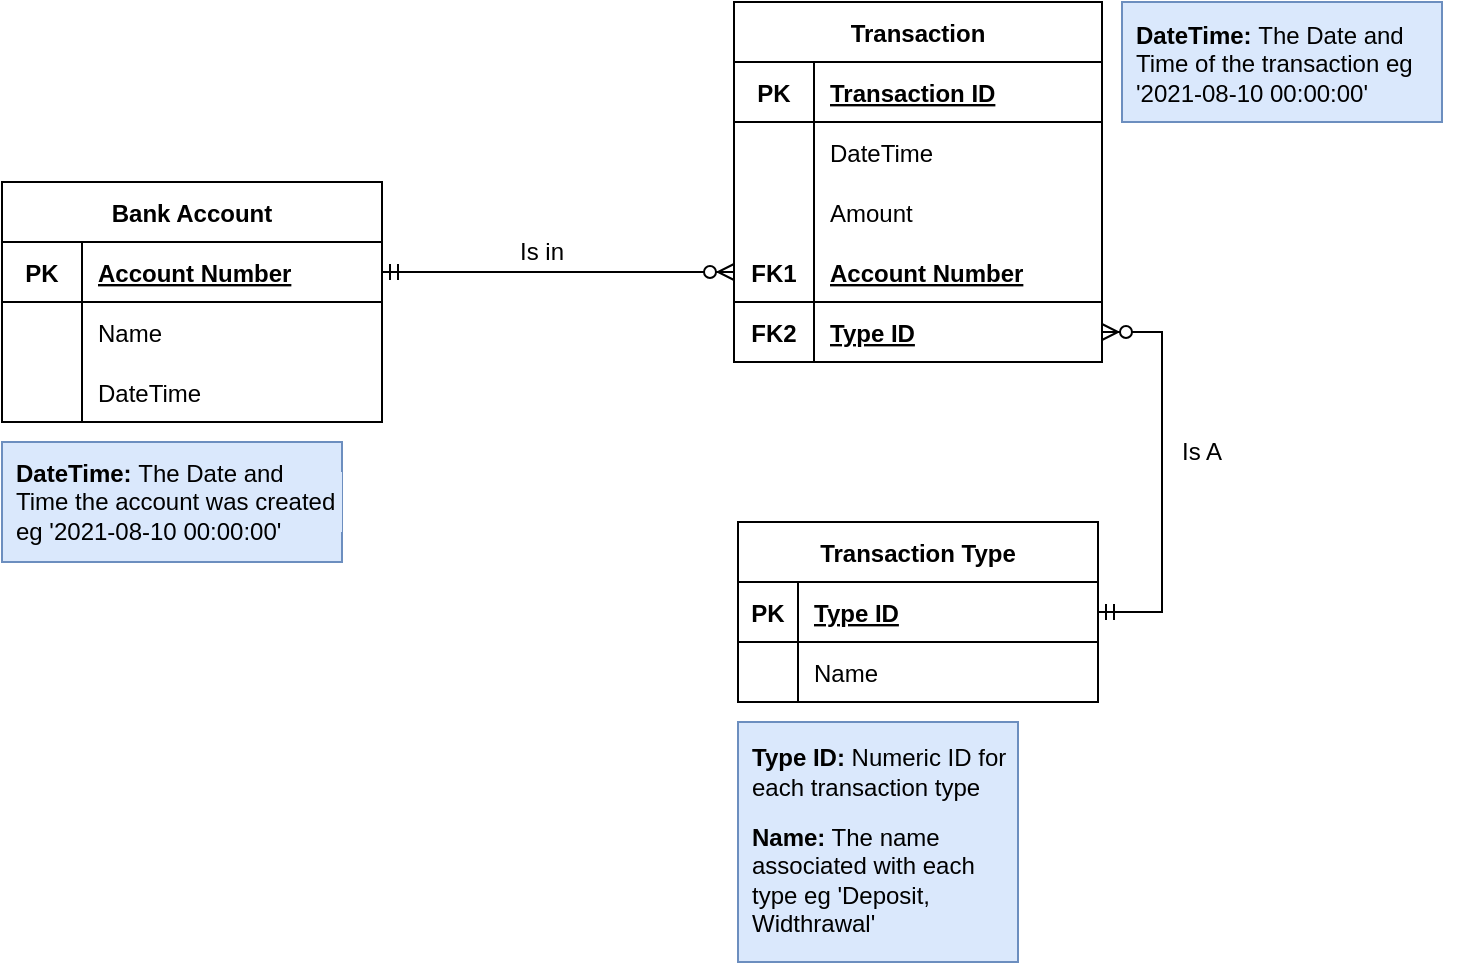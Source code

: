 <mxfile version="20.8.20" type="github">
  <diagram name="Page-1" id="wS_8w_iV-ZMHNSmZWcIC">
    <mxGraphModel dx="2035" dy="804" grid="1" gridSize="10" guides="1" tooltips="1" connect="1" arrows="1" fold="1" page="1" pageScale="1" pageWidth="850" pageHeight="1100" background="#ffffff" math="0" shadow="0">
      <root>
        <mxCell id="0" />
        <mxCell id="1" parent="0" />
        <mxCell id="KuPOBRMTIGJgANV2Zc5s-15" value="Bank Account" style="shape=table;startSize=30;container=1;collapsible=1;childLayout=tableLayout;fixedRows=1;rowLines=0;fontStyle=1;align=center;resizeLast=1;" vertex="1" parent="1">
          <mxGeometry x="-620" y="150" width="190" height="120" as="geometry" />
        </mxCell>
        <mxCell id="KuPOBRMTIGJgANV2Zc5s-16" value="" style="shape=tableRow;horizontal=0;startSize=0;swimlaneHead=0;swimlaneBody=0;fillColor=none;collapsible=0;dropTarget=0;points=[[0,0.5],[1,0.5]];portConstraint=eastwest;top=0;left=0;right=0;bottom=1;" vertex="1" parent="KuPOBRMTIGJgANV2Zc5s-15">
          <mxGeometry y="30" width="190" height="30" as="geometry" />
        </mxCell>
        <mxCell id="KuPOBRMTIGJgANV2Zc5s-17" value="PK" style="shape=partialRectangle;connectable=0;fillColor=none;top=0;left=0;bottom=0;right=0;fontStyle=1;overflow=hidden;" vertex="1" parent="KuPOBRMTIGJgANV2Zc5s-16">
          <mxGeometry width="40" height="30" as="geometry">
            <mxRectangle width="40" height="30" as="alternateBounds" />
          </mxGeometry>
        </mxCell>
        <mxCell id="KuPOBRMTIGJgANV2Zc5s-18" value="Account Number" style="shape=partialRectangle;connectable=0;fillColor=none;top=0;left=0;bottom=0;right=0;align=left;spacingLeft=6;fontStyle=5;overflow=hidden;" vertex="1" parent="KuPOBRMTIGJgANV2Zc5s-16">
          <mxGeometry x="40" width="150" height="30" as="geometry">
            <mxRectangle width="150" height="30" as="alternateBounds" />
          </mxGeometry>
        </mxCell>
        <mxCell id="KuPOBRMTIGJgANV2Zc5s-19" value="" style="shape=tableRow;horizontal=0;startSize=0;swimlaneHead=0;swimlaneBody=0;fillColor=none;collapsible=0;dropTarget=0;points=[[0,0.5],[1,0.5]];portConstraint=eastwest;top=0;left=0;right=0;bottom=0;" vertex="1" parent="KuPOBRMTIGJgANV2Zc5s-15">
          <mxGeometry y="60" width="190" height="30" as="geometry" />
        </mxCell>
        <mxCell id="KuPOBRMTIGJgANV2Zc5s-20" value="" style="shape=partialRectangle;connectable=0;fillColor=none;top=0;left=0;bottom=0;right=0;editable=1;overflow=hidden;" vertex="1" parent="KuPOBRMTIGJgANV2Zc5s-19">
          <mxGeometry width="40" height="30" as="geometry">
            <mxRectangle width="40" height="30" as="alternateBounds" />
          </mxGeometry>
        </mxCell>
        <mxCell id="KuPOBRMTIGJgANV2Zc5s-21" value="Name" style="shape=partialRectangle;connectable=0;fillColor=none;top=0;left=0;bottom=0;right=0;align=left;spacingLeft=6;overflow=hidden;" vertex="1" parent="KuPOBRMTIGJgANV2Zc5s-19">
          <mxGeometry x="40" width="150" height="30" as="geometry">
            <mxRectangle width="150" height="30" as="alternateBounds" />
          </mxGeometry>
        </mxCell>
        <mxCell id="KuPOBRMTIGJgANV2Zc5s-22" value="" style="shape=tableRow;horizontal=0;startSize=0;swimlaneHead=0;swimlaneBody=0;fillColor=none;collapsible=0;dropTarget=0;points=[[0,0.5],[1,0.5]];portConstraint=eastwest;top=0;left=0;right=0;bottom=0;" vertex="1" parent="KuPOBRMTIGJgANV2Zc5s-15">
          <mxGeometry y="90" width="190" height="30" as="geometry" />
        </mxCell>
        <mxCell id="KuPOBRMTIGJgANV2Zc5s-23" value="" style="shape=partialRectangle;connectable=0;fillColor=none;top=0;left=0;bottom=0;right=0;editable=1;overflow=hidden;" vertex="1" parent="KuPOBRMTIGJgANV2Zc5s-22">
          <mxGeometry width="40" height="30" as="geometry">
            <mxRectangle width="40" height="30" as="alternateBounds" />
          </mxGeometry>
        </mxCell>
        <mxCell id="KuPOBRMTIGJgANV2Zc5s-24" value="DateTime" style="shape=partialRectangle;connectable=0;fillColor=none;top=0;left=0;bottom=0;right=0;align=left;spacingLeft=6;overflow=hidden;" vertex="1" parent="KuPOBRMTIGJgANV2Zc5s-22">
          <mxGeometry x="40" width="150" height="30" as="geometry">
            <mxRectangle width="150" height="30" as="alternateBounds" />
          </mxGeometry>
        </mxCell>
        <mxCell id="KuPOBRMTIGJgANV2Zc5s-28" value="Transaction Type" style="shape=table;startSize=30;container=1;collapsible=1;childLayout=tableLayout;fixedRows=1;rowLines=0;fontStyle=1;align=center;resizeLast=1;aspect=fixed;" vertex="1" parent="1">
          <mxGeometry x="-252" y="320" width="180" height="90" as="geometry" />
        </mxCell>
        <mxCell id="KuPOBRMTIGJgANV2Zc5s-29" value="" style="shape=tableRow;horizontal=0;startSize=0;swimlaneHead=0;swimlaneBody=0;fillColor=none;collapsible=0;dropTarget=0;points=[[0,0.5],[1,0.5]];portConstraint=eastwest;top=0;left=0;right=0;bottom=1;" vertex="1" parent="KuPOBRMTIGJgANV2Zc5s-28">
          <mxGeometry y="30" width="180" height="30" as="geometry" />
        </mxCell>
        <mxCell id="KuPOBRMTIGJgANV2Zc5s-30" value="PK" style="shape=partialRectangle;connectable=0;fillColor=none;top=0;left=0;bottom=0;right=0;fontStyle=1;overflow=hidden;" vertex="1" parent="KuPOBRMTIGJgANV2Zc5s-29">
          <mxGeometry width="30" height="30" as="geometry">
            <mxRectangle width="30" height="30" as="alternateBounds" />
          </mxGeometry>
        </mxCell>
        <mxCell id="KuPOBRMTIGJgANV2Zc5s-31" value="Type ID" style="shape=partialRectangle;connectable=0;fillColor=none;top=0;left=0;bottom=0;right=0;align=left;spacingLeft=6;fontStyle=5;overflow=hidden;" vertex="1" parent="KuPOBRMTIGJgANV2Zc5s-29">
          <mxGeometry x="30" width="150" height="30" as="geometry">
            <mxRectangle width="150" height="30" as="alternateBounds" />
          </mxGeometry>
        </mxCell>
        <mxCell id="KuPOBRMTIGJgANV2Zc5s-32" value="" style="shape=tableRow;horizontal=0;startSize=0;swimlaneHead=0;swimlaneBody=0;fillColor=none;collapsible=0;dropTarget=0;points=[[0,0.5],[1,0.5]];portConstraint=eastwest;top=0;left=0;right=0;bottom=0;" vertex="1" parent="KuPOBRMTIGJgANV2Zc5s-28">
          <mxGeometry y="60" width="180" height="30" as="geometry" />
        </mxCell>
        <mxCell id="KuPOBRMTIGJgANV2Zc5s-33" value="" style="shape=partialRectangle;connectable=0;fillColor=none;top=0;left=0;bottom=0;right=0;editable=1;overflow=hidden;" vertex="1" parent="KuPOBRMTIGJgANV2Zc5s-32">
          <mxGeometry width="30" height="30" as="geometry">
            <mxRectangle width="30" height="30" as="alternateBounds" />
          </mxGeometry>
        </mxCell>
        <mxCell id="KuPOBRMTIGJgANV2Zc5s-34" value="Name" style="shape=partialRectangle;connectable=0;fillColor=none;top=0;left=0;bottom=0;right=0;align=left;spacingLeft=6;overflow=hidden;" vertex="1" parent="KuPOBRMTIGJgANV2Zc5s-32">
          <mxGeometry x="30" width="150" height="30" as="geometry">
            <mxRectangle width="150" height="30" as="alternateBounds" />
          </mxGeometry>
        </mxCell>
        <mxCell id="KuPOBRMTIGJgANV2Zc5s-38" value="Transaction" style="shape=table;startSize=30;container=1;collapsible=1;childLayout=tableLayout;fixedRows=1;rowLines=0;fontStyle=1;align=center;resizeLast=1;" vertex="1" parent="1">
          <mxGeometry x="-254" y="60" width="184" height="180" as="geometry" />
        </mxCell>
        <mxCell id="KuPOBRMTIGJgANV2Zc5s-39" value="" style="shape=tableRow;horizontal=0;startSize=0;swimlaneHead=0;swimlaneBody=0;fillColor=none;collapsible=0;dropTarget=0;points=[[0,0.5],[1,0.5]];portConstraint=eastwest;top=0;left=0;right=0;bottom=1;" vertex="1" parent="KuPOBRMTIGJgANV2Zc5s-38">
          <mxGeometry y="30" width="184" height="30" as="geometry" />
        </mxCell>
        <mxCell id="KuPOBRMTIGJgANV2Zc5s-40" value="PK" style="shape=partialRectangle;connectable=0;fillColor=none;top=0;left=0;bottom=0;right=0;fontStyle=1;overflow=hidden;" vertex="1" parent="KuPOBRMTIGJgANV2Zc5s-39">
          <mxGeometry width="40" height="30" as="geometry">
            <mxRectangle width="40" height="30" as="alternateBounds" />
          </mxGeometry>
        </mxCell>
        <mxCell id="KuPOBRMTIGJgANV2Zc5s-41" value="Transaction ID" style="shape=partialRectangle;connectable=0;fillColor=none;top=0;left=0;bottom=0;right=0;align=left;spacingLeft=6;fontStyle=5;overflow=hidden;" vertex="1" parent="KuPOBRMTIGJgANV2Zc5s-39">
          <mxGeometry x="40" width="144" height="30" as="geometry">
            <mxRectangle width="144" height="30" as="alternateBounds" />
          </mxGeometry>
        </mxCell>
        <mxCell id="KuPOBRMTIGJgANV2Zc5s-42" value="" style="shape=tableRow;horizontal=0;startSize=0;swimlaneHead=0;swimlaneBody=0;fillColor=none;collapsible=0;dropTarget=0;points=[[0,0.5],[1,0.5]];portConstraint=eastwest;top=0;left=0;right=0;bottom=0;" vertex="1" parent="KuPOBRMTIGJgANV2Zc5s-38">
          <mxGeometry y="60" width="184" height="30" as="geometry" />
        </mxCell>
        <mxCell id="KuPOBRMTIGJgANV2Zc5s-43" value="" style="shape=partialRectangle;connectable=0;fillColor=none;top=0;left=0;bottom=0;right=0;editable=1;overflow=hidden;" vertex="1" parent="KuPOBRMTIGJgANV2Zc5s-42">
          <mxGeometry width="40" height="30" as="geometry">
            <mxRectangle width="40" height="30" as="alternateBounds" />
          </mxGeometry>
        </mxCell>
        <mxCell id="KuPOBRMTIGJgANV2Zc5s-44" value="DateTime" style="shape=partialRectangle;connectable=0;fillColor=none;top=0;left=0;bottom=0;right=0;align=left;spacingLeft=6;overflow=hidden;" vertex="1" parent="KuPOBRMTIGJgANV2Zc5s-42">
          <mxGeometry x="40" width="144" height="30" as="geometry">
            <mxRectangle width="144" height="30" as="alternateBounds" />
          </mxGeometry>
        </mxCell>
        <mxCell id="KuPOBRMTIGJgANV2Zc5s-48" value="" style="shape=tableRow;horizontal=0;startSize=0;swimlaneHead=0;swimlaneBody=0;fillColor=none;collapsible=0;dropTarget=0;points=[[0,0.5],[1,0.5]];portConstraint=eastwest;top=0;left=0;right=0;bottom=0;" vertex="1" parent="KuPOBRMTIGJgANV2Zc5s-38">
          <mxGeometry y="90" width="184" height="30" as="geometry" />
        </mxCell>
        <mxCell id="KuPOBRMTIGJgANV2Zc5s-49" value="" style="shape=partialRectangle;connectable=0;fillColor=none;top=0;left=0;bottom=0;right=0;editable=1;overflow=hidden;" vertex="1" parent="KuPOBRMTIGJgANV2Zc5s-48">
          <mxGeometry width="40" height="30" as="geometry">
            <mxRectangle width="40" height="30" as="alternateBounds" />
          </mxGeometry>
        </mxCell>
        <mxCell id="KuPOBRMTIGJgANV2Zc5s-50" value="Amount" style="shape=partialRectangle;connectable=0;fillColor=none;top=0;left=0;bottom=0;right=0;align=left;spacingLeft=6;overflow=hidden;" vertex="1" parent="KuPOBRMTIGJgANV2Zc5s-48">
          <mxGeometry x="40" width="144" height="30" as="geometry">
            <mxRectangle width="144" height="30" as="alternateBounds" />
          </mxGeometry>
        </mxCell>
        <mxCell id="KuPOBRMTIGJgANV2Zc5s-66" value="" style="shape=tableRow;horizontal=0;startSize=0;swimlaneHead=0;swimlaneBody=0;fillColor=none;collapsible=0;dropTarget=0;points=[[0,0.5],[1,0.5]];portConstraint=eastwest;top=0;left=0;right=0;bottom=1;" vertex="1" parent="KuPOBRMTIGJgANV2Zc5s-38">
          <mxGeometry y="120" width="184" height="30" as="geometry" />
        </mxCell>
        <mxCell id="KuPOBRMTIGJgANV2Zc5s-67" value="FK1" style="shape=partialRectangle;connectable=0;fillColor=none;top=0;left=0;bottom=0;right=0;fontStyle=1;overflow=hidden;" vertex="1" parent="KuPOBRMTIGJgANV2Zc5s-66">
          <mxGeometry width="40" height="30" as="geometry">
            <mxRectangle width="40" height="30" as="alternateBounds" />
          </mxGeometry>
        </mxCell>
        <mxCell id="KuPOBRMTIGJgANV2Zc5s-68" value="Account Number" style="shape=partialRectangle;connectable=0;fillColor=none;top=0;left=0;bottom=0;right=0;align=left;spacingLeft=6;fontStyle=5;overflow=hidden;" vertex="1" parent="KuPOBRMTIGJgANV2Zc5s-66">
          <mxGeometry x="40" width="144" height="30" as="geometry">
            <mxRectangle width="144" height="30" as="alternateBounds" />
          </mxGeometry>
        </mxCell>
        <mxCell id="KuPOBRMTIGJgANV2Zc5s-69" value="" style="shape=tableRow;horizontal=0;startSize=0;swimlaneHead=0;swimlaneBody=0;fillColor=none;collapsible=0;dropTarget=0;points=[[0,0.5],[1,0.5]];portConstraint=eastwest;top=0;left=0;right=0;bottom=1;" vertex="1" parent="KuPOBRMTIGJgANV2Zc5s-38">
          <mxGeometry y="150" width="184" height="30" as="geometry" />
        </mxCell>
        <mxCell id="KuPOBRMTIGJgANV2Zc5s-70" value="FK2" style="shape=partialRectangle;connectable=0;fillColor=none;top=0;left=0;bottom=0;right=0;fontStyle=1;overflow=hidden;" vertex="1" parent="KuPOBRMTIGJgANV2Zc5s-69">
          <mxGeometry width="40" height="30" as="geometry">
            <mxRectangle width="40" height="30" as="alternateBounds" />
          </mxGeometry>
        </mxCell>
        <mxCell id="KuPOBRMTIGJgANV2Zc5s-71" value="Type ID" style="shape=partialRectangle;connectable=0;fillColor=none;top=0;left=0;bottom=0;right=0;align=left;spacingLeft=6;fontStyle=5;overflow=hidden;" vertex="1" parent="KuPOBRMTIGJgANV2Zc5s-69">
          <mxGeometry x="40" width="144" height="30" as="geometry">
            <mxRectangle width="144" height="30" as="alternateBounds" />
          </mxGeometry>
        </mxCell>
        <mxCell id="KuPOBRMTIGJgANV2Zc5s-78" value="" style="edgeStyle=entityRelationEdgeStyle;fontSize=12;html=1;endArrow=ERzeroToMany;startArrow=ERmandOne;rounded=0;exitX=1;exitY=0.5;exitDx=0;exitDy=0;" edge="1" parent="1" source="KuPOBRMTIGJgANV2Zc5s-29" target="KuPOBRMTIGJgANV2Zc5s-69">
          <mxGeometry width="100" height="100" relative="1" as="geometry">
            <mxPoint x="70" y="450" as="sourcePoint" />
            <mxPoint x="-20" y="240" as="targetPoint" />
          </mxGeometry>
        </mxCell>
        <mxCell id="KuPOBRMTIGJgANV2Zc5s-79" value="Is in" style="text;html=1;strokeColor=none;fillColor=none;align=center;verticalAlign=middle;whiteSpace=wrap;rounded=0;" vertex="1" parent="1">
          <mxGeometry x="-390" y="170" width="80" height="30" as="geometry" />
        </mxCell>
        <mxCell id="KuPOBRMTIGJgANV2Zc5s-80" value="Is A" style="text;html=1;strokeColor=none;fillColor=none;align=center;verticalAlign=middle;whiteSpace=wrap;rounded=0;" vertex="1" parent="1">
          <mxGeometry x="-50" y="270" width="60" height="30" as="geometry" />
        </mxCell>
        <mxCell id="KuPOBRMTIGJgANV2Zc5s-76" value="" style="fontSize=12;html=1;endArrow=ERzeroToMany;startArrow=ERmandOne;rounded=0;exitX=1;exitY=0.5;exitDx=0;exitDy=0;entryX=0;entryY=0.5;entryDx=0;entryDy=0;" edge="1" parent="1" source="KuPOBRMTIGJgANV2Zc5s-16" target="KuPOBRMTIGJgANV2Zc5s-66">
          <mxGeometry width="100" height="100" relative="1" as="geometry">
            <mxPoint x="-440" y="170" as="sourcePoint" />
            <mxPoint x="-170" y="170" as="targetPoint" />
          </mxGeometry>
        </mxCell>
        <mxCell id="KuPOBRMTIGJgANV2Zc5s-82" value="" style="whiteSpace=wrap;html=1;fillColor=#dae8fc;strokeColor=#6c8ebf;" vertex="1" parent="1">
          <mxGeometry x="-252" y="420" width="140" height="120" as="geometry" />
        </mxCell>
        <mxCell id="KuPOBRMTIGJgANV2Zc5s-83" value="&lt;b&gt;Type ID:&lt;/b&gt; Numeric ID for each transaction type" style="text;html=1;strokeColor=none;fillColor=none;align=left;verticalAlign=middle;whiteSpace=wrap;rounded=0;" vertex="1" parent="1">
          <mxGeometry x="-247" y="430" width="130" height="30" as="geometry" />
        </mxCell>
        <mxCell id="KuPOBRMTIGJgANV2Zc5s-85" value="&lt;b&gt;Name:&lt;/b&gt; The name associated with each type eg &#39;Deposit, Widthrawal&#39;" style="text;html=1;strokeColor=none;fillColor=none;align=left;verticalAlign=middle;whiteSpace=wrap;rounded=0;" vertex="1" parent="1">
          <mxGeometry x="-247" y="484" width="130" height="30" as="geometry" />
        </mxCell>
        <mxCell id="KuPOBRMTIGJgANV2Zc5s-87" value="" style="whiteSpace=wrap;html=1;fillColor=#dae8fc;strokeColor=#6c8ebf;" vertex="1" parent="1">
          <mxGeometry x="-60" y="60" width="160" height="60" as="geometry" />
        </mxCell>
        <mxCell id="KuPOBRMTIGJgANV2Zc5s-88" value="&lt;b&gt;DateTime:&lt;/b&gt;&amp;nbsp;The Date and Time of the transaction eg &#39;2021-08-10 00:00:00&#39;" style="text;html=1;strokeColor=none;fillColor=none;align=left;verticalAlign=middle;whiteSpace=wrap;rounded=0;" vertex="1" parent="1">
          <mxGeometry x="-55" y="76" width="165" height="30" as="geometry" />
        </mxCell>
        <mxCell id="KuPOBRMTIGJgANV2Zc5s-91" value="" style="whiteSpace=wrap;html=1;fillColor=#dae8fc;strokeColor=#6c8ebf;" vertex="1" parent="1">
          <mxGeometry x="-620" y="280" width="170" height="60" as="geometry" />
        </mxCell>
        <mxCell id="KuPOBRMTIGJgANV2Zc5s-92" value="&lt;b&gt;DateTime:&lt;/b&gt;&amp;nbsp;The Date and Time the account was created eg &#39;2021-08-10 00:00:00&#39;" style="text;html=1;strokeColor=none;fillColor=#dae8fc;align=left;verticalAlign=middle;whiteSpace=wrap;rounded=0;" vertex="1" parent="1">
          <mxGeometry x="-615" y="295" width="165" height="30" as="geometry" />
        </mxCell>
      </root>
    </mxGraphModel>
  </diagram>
</mxfile>
